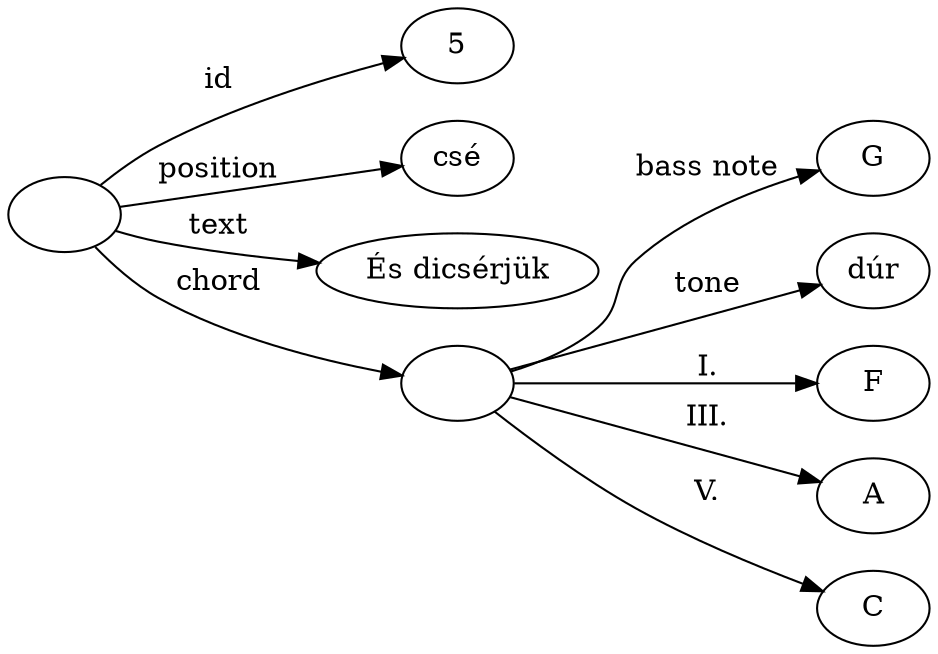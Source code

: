 digraph g {
    rankdir=LR
    Segment [label=""]
    ID [label="5"]
    Position [label="csé"]
    Text [label="És dicsérjük"]
    Bass_note [label="G"]
    Chord [label=""]
    Tone [label="dúr"]
    Deg1 [label="F"]
    Deg3 [label="A"]
    Deg5 [label="C"]
    Segment -> ID [label="id"]
    Segment -> Position [label="position"]
    Segment -> Text [label="text"]
    Segment -> Chord [label="chord"]
    Chord -> Tone [label="tone"]
    Chord -> Deg1 [label="I."]
    Chord -> Deg3 [label="III."]
    Chord -> Deg5 [label="V."]
    Chord -> Bass_note [label="bass note"]
}